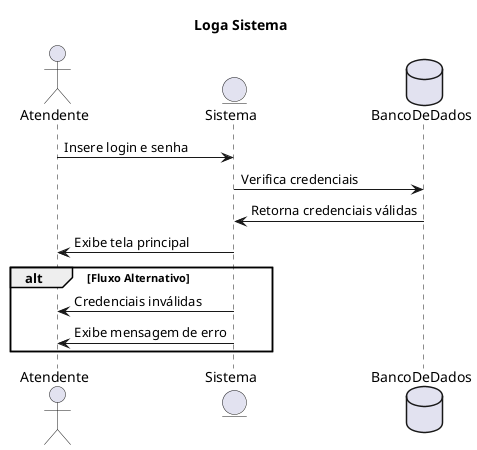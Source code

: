 @startuml Loga Sistema
title Loga Sistema
actor Atendente
entity Sistema
database BancoDeDados

Atendente -> Sistema: Insere login e senha
Sistema -> BancoDeDados: Verifica credenciais
BancoDeDados -> Sistema: Retorna credenciais válidas
Sistema -> Atendente: Exibe tela principal

alt Fluxo Alternativo
    Sistema -> Atendente: Credenciais inválidas
    Sistema -> Atendente: Exibe mensagem de erro
end

@enduml